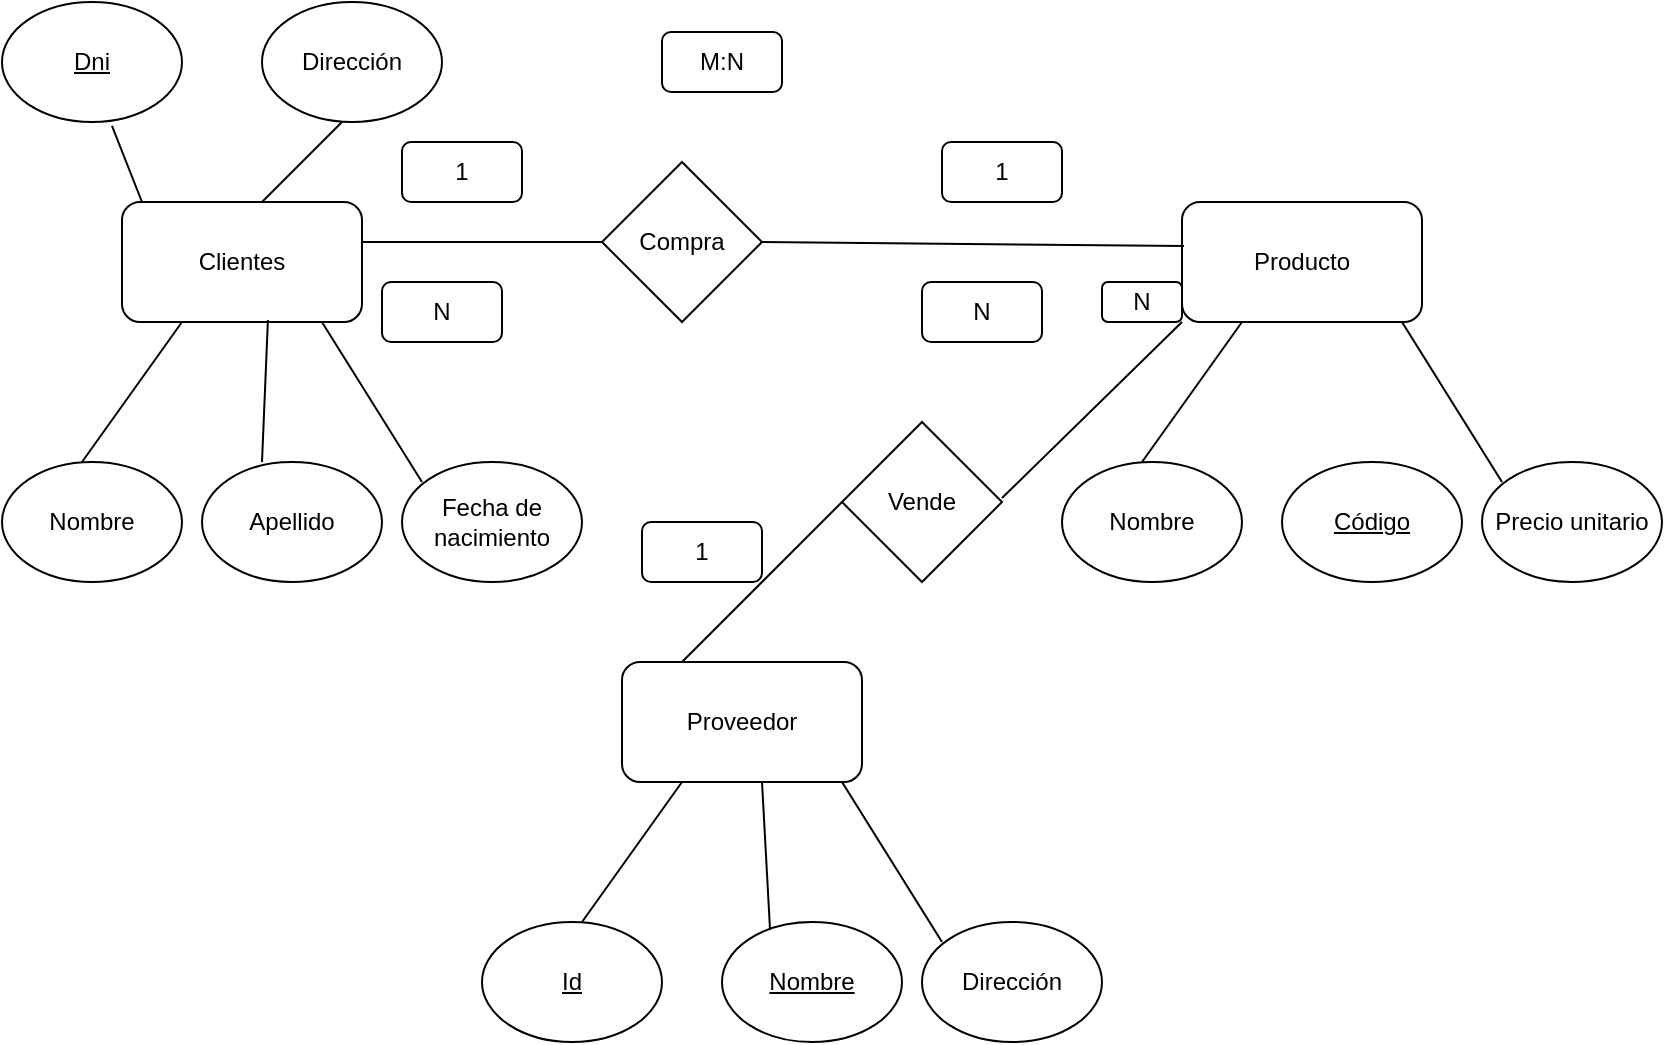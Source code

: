 <mxfile version="24.7.8">
  <diagram name="Página-1" id="hAtI3kErOpThjdHTuU-3">
    <mxGraphModel dx="1114" dy="434" grid="1" gridSize="10" guides="1" tooltips="1" connect="1" arrows="1" fold="1" page="1" pageScale="1" pageWidth="827" pageHeight="1169" math="0" shadow="0">
      <root>
        <mxCell id="0" />
        <mxCell id="1" parent="0" />
        <mxCell id="yfiybu5PQQee1E7e1q2P-1" value="Clientes" style="rounded=1;whiteSpace=wrap;html=1;" vertex="1" parent="1">
          <mxGeometry x="80" y="100" width="120" height="60" as="geometry" />
        </mxCell>
        <mxCell id="yfiybu5PQQee1E7e1q2P-3" value="Producto" style="rounded=1;whiteSpace=wrap;html=1;" vertex="1" parent="1">
          <mxGeometry x="610" y="100" width="120" height="60" as="geometry" />
        </mxCell>
        <mxCell id="yfiybu5PQQee1E7e1q2P-4" value="Proveedor" style="rounded=1;whiteSpace=wrap;html=1;" vertex="1" parent="1">
          <mxGeometry x="330" y="330" width="120" height="60" as="geometry" />
        </mxCell>
        <mxCell id="yfiybu5PQQee1E7e1q2P-8" value="&lt;u&gt;Dni&lt;/u&gt;" style="ellipse;whiteSpace=wrap;html=1;" vertex="1" parent="1">
          <mxGeometry x="20" width="90" height="60" as="geometry" />
        </mxCell>
        <mxCell id="yfiybu5PQQee1E7e1q2P-9" value="Apellido" style="ellipse;whiteSpace=wrap;html=1;" vertex="1" parent="1">
          <mxGeometry x="120" y="230" width="90" height="60" as="geometry" />
        </mxCell>
        <mxCell id="yfiybu5PQQee1E7e1q2P-10" value="Nombre" style="ellipse;whiteSpace=wrap;html=1;" vertex="1" parent="1">
          <mxGeometry x="20" y="230" width="90" height="60" as="geometry" />
        </mxCell>
        <mxCell id="yfiybu5PQQee1E7e1q2P-11" value="Dirección" style="ellipse;whiteSpace=wrap;html=1;" vertex="1" parent="1">
          <mxGeometry x="150" width="90" height="60" as="geometry" />
        </mxCell>
        <mxCell id="yfiybu5PQQee1E7e1q2P-12" value="Fecha de nacimiento" style="ellipse;whiteSpace=wrap;html=1;" vertex="1" parent="1">
          <mxGeometry x="220" y="230" width="90" height="60" as="geometry" />
        </mxCell>
        <mxCell id="yfiybu5PQQee1E7e1q2P-13" value="" style="endArrow=none;html=1;rounded=0;entryX=0.25;entryY=1;entryDx=0;entryDy=0;" edge="1" parent="1" target="yfiybu5PQQee1E7e1q2P-1">
          <mxGeometry width="50" height="50" relative="1" as="geometry">
            <mxPoint x="60" y="230" as="sourcePoint" />
            <mxPoint x="110" y="180" as="targetPoint" />
          </mxGeometry>
        </mxCell>
        <mxCell id="yfiybu5PQQee1E7e1q2P-15" value="" style="endArrow=none;html=1;rounded=0;entryX=0.608;entryY=0.983;entryDx=0;entryDy=0;entryPerimeter=0;" edge="1" parent="1" target="yfiybu5PQQee1E7e1q2P-1">
          <mxGeometry width="50" height="50" relative="1" as="geometry">
            <mxPoint x="150" y="230" as="sourcePoint" />
            <mxPoint x="200" y="180" as="targetPoint" />
          </mxGeometry>
        </mxCell>
        <mxCell id="yfiybu5PQQee1E7e1q2P-16" value="" style="endArrow=none;html=1;rounded=0;entryX=0.833;entryY=1;entryDx=0;entryDy=0;entryPerimeter=0;" edge="1" parent="1" target="yfiybu5PQQee1E7e1q2P-1">
          <mxGeometry width="50" height="50" relative="1" as="geometry">
            <mxPoint x="230" y="240" as="sourcePoint" />
            <mxPoint x="170" y="180" as="targetPoint" />
          </mxGeometry>
        </mxCell>
        <mxCell id="yfiybu5PQQee1E7e1q2P-17" value="" style="endArrow=none;html=1;rounded=0;entryX=0.611;entryY=1.033;entryDx=0;entryDy=0;entryPerimeter=0;" edge="1" parent="1" target="yfiybu5PQQee1E7e1q2P-8">
          <mxGeometry width="50" height="50" relative="1" as="geometry">
            <mxPoint x="90" y="100" as="sourcePoint" />
            <mxPoint x="140" y="50" as="targetPoint" />
          </mxGeometry>
        </mxCell>
        <mxCell id="yfiybu5PQQee1E7e1q2P-19" value="" style="endArrow=none;html=1;rounded=0;" edge="1" parent="1">
          <mxGeometry width="50" height="50" relative="1" as="geometry">
            <mxPoint x="150" y="100" as="sourcePoint" />
            <mxPoint x="190" y="60" as="targetPoint" />
          </mxGeometry>
        </mxCell>
        <mxCell id="yfiybu5PQQee1E7e1q2P-20" value="&lt;u&gt;Código&lt;/u&gt;" style="ellipse;whiteSpace=wrap;html=1;" vertex="1" parent="1">
          <mxGeometry x="660" y="230" width="90" height="60" as="geometry" />
        </mxCell>
        <mxCell id="yfiybu5PQQee1E7e1q2P-21" value="Nombre" style="ellipse;whiteSpace=wrap;html=1;" vertex="1" parent="1">
          <mxGeometry x="550" y="230" width="90" height="60" as="geometry" />
        </mxCell>
        <mxCell id="yfiybu5PQQee1E7e1q2P-22" value="Precio unitario" style="ellipse;whiteSpace=wrap;html=1;" vertex="1" parent="1">
          <mxGeometry x="760" y="230" width="90" height="60" as="geometry" />
        </mxCell>
        <mxCell id="yfiybu5PQQee1E7e1q2P-23" value="" style="endArrow=none;html=1;rounded=0;entryX=0.25;entryY=1;entryDx=0;entryDy=0;" edge="1" parent="1">
          <mxGeometry width="50" height="50" relative="1" as="geometry">
            <mxPoint x="590" y="230" as="sourcePoint" />
            <mxPoint x="640" y="160" as="targetPoint" />
          </mxGeometry>
        </mxCell>
        <mxCell id="yfiybu5PQQee1E7e1q2P-24" value="" style="endArrow=none;html=1;rounded=0;entryX=0.833;entryY=1;entryDx=0;entryDy=0;entryPerimeter=0;" edge="1" parent="1">
          <mxGeometry width="50" height="50" relative="1" as="geometry">
            <mxPoint x="770" y="240" as="sourcePoint" />
            <mxPoint x="720" y="160" as="targetPoint" />
          </mxGeometry>
        </mxCell>
        <mxCell id="yfiybu5PQQee1E7e1q2P-25" value="Compra" style="rhombus;whiteSpace=wrap;html=1;" vertex="1" parent="1">
          <mxGeometry x="320" y="80" width="80" height="80" as="geometry" />
        </mxCell>
        <mxCell id="yfiybu5PQQee1E7e1q2P-27" value="" style="endArrow=none;html=1;rounded=0;entryX=0;entryY=0.5;entryDx=0;entryDy=0;" edge="1" parent="1" target="yfiybu5PQQee1E7e1q2P-25">
          <mxGeometry width="50" height="50" relative="1" as="geometry">
            <mxPoint x="200" y="120" as="sourcePoint" />
            <mxPoint x="250" y="70" as="targetPoint" />
          </mxGeometry>
        </mxCell>
        <mxCell id="yfiybu5PQQee1E7e1q2P-28" value="" style="endArrow=none;html=1;rounded=0;entryX=0.008;entryY=0.367;entryDx=0;entryDy=0;entryPerimeter=0;" edge="1" parent="1" target="yfiybu5PQQee1E7e1q2P-3">
          <mxGeometry width="50" height="50" relative="1" as="geometry">
            <mxPoint x="400" y="120" as="sourcePoint" />
            <mxPoint x="550" y="120" as="targetPoint" />
          </mxGeometry>
        </mxCell>
        <mxCell id="yfiybu5PQQee1E7e1q2P-29" value="1" style="rounded=1;whiteSpace=wrap;html=1;" vertex="1" parent="1">
          <mxGeometry x="220" y="70" width="60" height="30" as="geometry" />
        </mxCell>
        <mxCell id="yfiybu5PQQee1E7e1q2P-30" value="N" style="rounded=1;whiteSpace=wrap;html=1;" vertex="1" parent="1">
          <mxGeometry x="210" y="140" width="60" height="30" as="geometry" />
        </mxCell>
        <mxCell id="yfiybu5PQQee1E7e1q2P-31" value="1" style="rounded=1;whiteSpace=wrap;html=1;" vertex="1" parent="1">
          <mxGeometry x="490" y="70" width="60" height="30" as="geometry" />
        </mxCell>
        <mxCell id="yfiybu5PQQee1E7e1q2P-33" value="N" style="rounded=1;whiteSpace=wrap;html=1;" vertex="1" parent="1">
          <mxGeometry x="480" y="140" width="60" height="30" as="geometry" />
        </mxCell>
        <mxCell id="yfiybu5PQQee1E7e1q2P-34" value="M:N" style="rounded=1;whiteSpace=wrap;html=1;" vertex="1" parent="1">
          <mxGeometry x="350" y="15" width="60" height="30" as="geometry" />
        </mxCell>
        <mxCell id="yfiybu5PQQee1E7e1q2P-35" value="Vende" style="rhombus;whiteSpace=wrap;html=1;" vertex="1" parent="1">
          <mxGeometry x="440" y="210" width="80" height="80" as="geometry" />
        </mxCell>
        <mxCell id="yfiybu5PQQee1E7e1q2P-36" value="" style="endArrow=none;html=1;rounded=0;entryX=0;entryY=0.5;entryDx=0;entryDy=0;" edge="1" parent="1" target="yfiybu5PQQee1E7e1q2P-35">
          <mxGeometry width="50" height="50" relative="1" as="geometry">
            <mxPoint x="360" y="330" as="sourcePoint" />
            <mxPoint x="410" y="280" as="targetPoint" />
          </mxGeometry>
        </mxCell>
        <mxCell id="yfiybu5PQQee1E7e1q2P-37" value="" style="endArrow=none;html=1;rounded=0;exitX=0.875;exitY=0.6;exitDx=0;exitDy=0;exitPerimeter=0;" edge="1" parent="1">
          <mxGeometry width="50" height="50" relative="1" as="geometry">
            <mxPoint x="520" y="248" as="sourcePoint" />
            <mxPoint x="610" y="160" as="targetPoint" />
          </mxGeometry>
        </mxCell>
        <mxCell id="yfiybu5PQQee1E7e1q2P-38" value="&lt;u&gt;Nombre&lt;/u&gt;" style="ellipse;whiteSpace=wrap;html=1;" vertex="1" parent="1">
          <mxGeometry x="380" y="460" width="90" height="60" as="geometry" />
        </mxCell>
        <mxCell id="yfiybu5PQQee1E7e1q2P-39" value="Dirección" style="ellipse;whiteSpace=wrap;html=1;" vertex="1" parent="1">
          <mxGeometry x="480" y="460" width="90" height="60" as="geometry" />
        </mxCell>
        <mxCell id="yfiybu5PQQee1E7e1q2P-40" value="" style="endArrow=none;html=1;rounded=0;entryX=0.25;entryY=1;entryDx=0;entryDy=0;" edge="1" parent="1">
          <mxGeometry width="50" height="50" relative="1" as="geometry">
            <mxPoint x="310" y="460" as="sourcePoint" />
            <mxPoint x="360" y="390" as="targetPoint" />
          </mxGeometry>
        </mxCell>
        <mxCell id="yfiybu5PQQee1E7e1q2P-41" value="" style="endArrow=none;html=1;rounded=0;entryX=0.833;entryY=1;entryDx=0;entryDy=0;entryPerimeter=0;" edge="1" parent="1">
          <mxGeometry width="50" height="50" relative="1" as="geometry">
            <mxPoint x="490" y="470" as="sourcePoint" />
            <mxPoint x="440" y="390" as="targetPoint" />
          </mxGeometry>
        </mxCell>
        <mxCell id="yfiybu5PQQee1E7e1q2P-42" value="&lt;u&gt;Id&lt;/u&gt;" style="ellipse;whiteSpace=wrap;html=1;" vertex="1" parent="1">
          <mxGeometry x="260" y="460" width="90" height="60" as="geometry" />
        </mxCell>
        <mxCell id="yfiybu5PQQee1E7e1q2P-43" value="1" style="rounded=1;whiteSpace=wrap;html=1;" vertex="1" parent="1">
          <mxGeometry x="340" y="260" width="60" height="30" as="geometry" />
        </mxCell>
        <mxCell id="yfiybu5PQQee1E7e1q2P-44" value="N" style="rounded=1;whiteSpace=wrap;html=1;" vertex="1" parent="1">
          <mxGeometry x="570" y="140" width="40" height="20" as="geometry" />
        </mxCell>
        <mxCell id="yfiybu5PQQee1E7e1q2P-45" value="" style="endArrow=none;html=1;rounded=0;exitX=0.267;exitY=0.067;exitDx=0;exitDy=0;exitPerimeter=0;" edge="1" parent="1" source="yfiybu5PQQee1E7e1q2P-38">
          <mxGeometry width="50" height="50" relative="1" as="geometry">
            <mxPoint x="350" y="440" as="sourcePoint" />
            <mxPoint x="400" y="390" as="targetPoint" />
          </mxGeometry>
        </mxCell>
      </root>
    </mxGraphModel>
  </diagram>
</mxfile>
